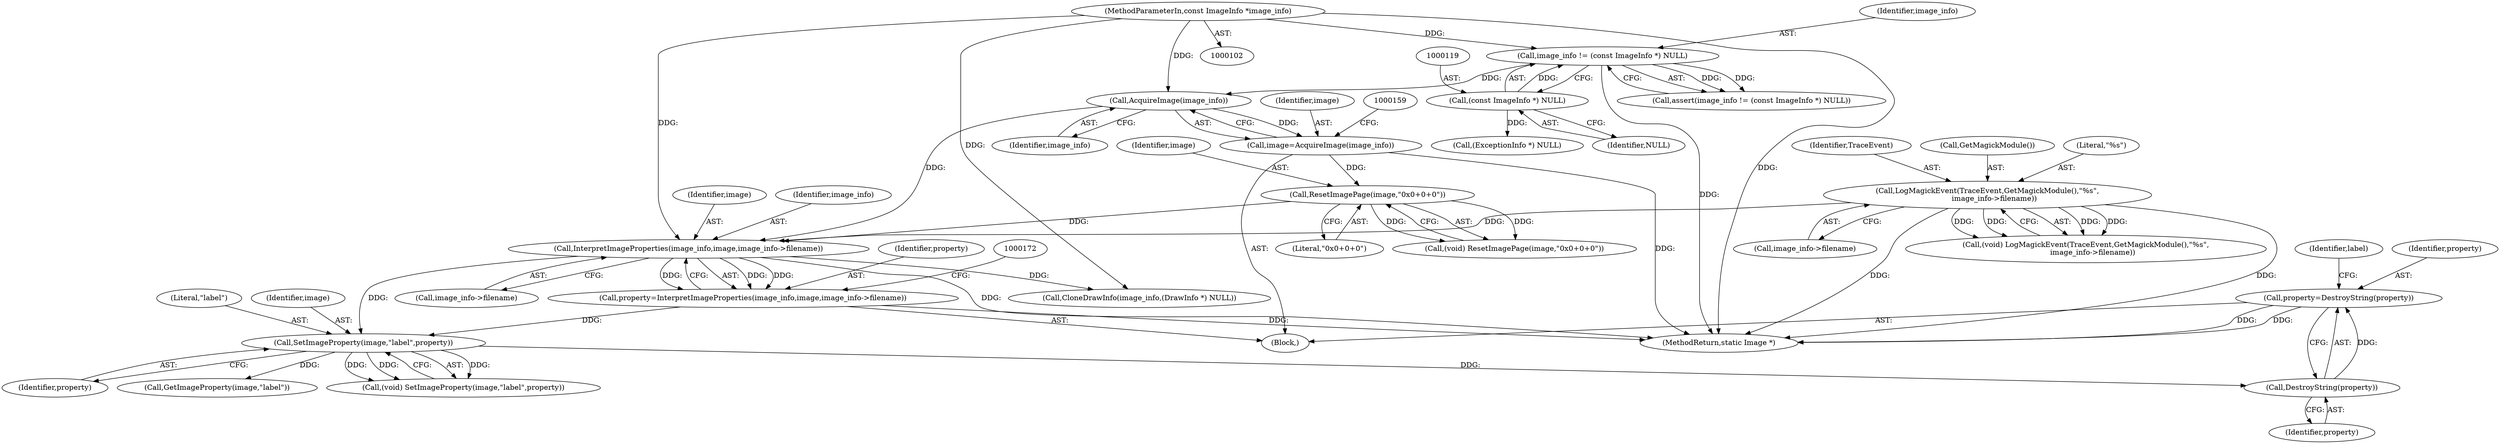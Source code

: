 digraph "0_ImageMagick_f6e9d0d9955e85bdd7540b251cd50d598dacc5e6_30@pointer" {
"1000177" [label="(Call,property=DestroyString(property))"];
"1000179" [label="(Call,DestroyString(property))"];
"1000173" [label="(Call,SetImageProperty(image,\"label\",property))"];
"1000165" [label="(Call,InterpretImageProperties(image_info,image,image_info->filename))"];
"1000156" [label="(Call,AcquireImage(image_info))"];
"1000116" [label="(Call,image_info != (const ImageInfo *) NULL)"];
"1000103" [label="(MethodParameterIn,const ImageInfo *image_info)"];
"1000118" [label="(Call,(const ImageInfo *) NULL)"];
"1000160" [label="(Call,ResetImagePage(image,\"0x0+0+0\"))"];
"1000154" [label="(Call,image=AcquireImage(image_info))"];
"1000135" [label="(Call,LogMagickEvent(TraceEvent,GetMagickModule(),\"%s\",\n      image_info->filename))"];
"1000163" [label="(Call,property=InterpretImageProperties(image_info,image,image_info->filename))"];
"1000158" [label="(Call,(void) ResetImagePage(image,\"0x0+0+0\"))"];
"1000183" [label="(Call,GetImageProperty(image,\"label\"))"];
"1000174" [label="(Identifier,image)"];
"1000163" [label="(Call,property=InterpretImageProperties(image_info,image,image_info->filename))"];
"1000115" [label="(Call,assert(image_info != (const ImageInfo *) NULL))"];
"1000175" [label="(Literal,\"label\")"];
"1000178" [label="(Identifier,property)"];
"1000182" [label="(Identifier,label)"];
"1000177" [label="(Call,property=DestroyString(property))"];
"1000179" [label="(Call,DestroyString(property))"];
"1000874" [label="(MethodReturn,static Image *)"];
"1000156" [label="(Call,AcquireImage(image_info))"];
"1000118" [label="(Call,(const ImageInfo *) NULL)"];
"1000138" [label="(Literal,\"%s\")"];
"1000155" [label="(Identifier,image)"];
"1000188" [label="(Call,CloneDrawInfo(image_info,(DrawInfo *) NULL))"];
"1000171" [label="(Call,(void) SetImageProperty(image,\"label\",property))"];
"1000162" [label="(Literal,\"0x0+0+0\")"];
"1000165" [label="(Call,InterpretImageProperties(image_info,image,image_info->filename))"];
"1000135" [label="(Call,LogMagickEvent(TraceEvent,GetMagickModule(),\"%s\",\n      image_info->filename))"];
"1000137" [label="(Call,GetMagickModule())"];
"1000168" [label="(Call,image_info->filename)"];
"1000116" [label="(Call,image_info != (const ImageInfo *) NULL)"];
"1000105" [label="(Block,)"];
"1000133" [label="(Call,(void) LogMagickEvent(TraceEvent,GetMagickModule(),\"%s\",\n      image_info->filename))"];
"1000120" [label="(Identifier,NULL)"];
"1000173" [label="(Call,SetImageProperty(image,\"label\",property))"];
"1000103" [label="(MethodParameterIn,const ImageInfo *image_info)"];
"1000154" [label="(Call,image=AcquireImage(image_info))"];
"1000161" [label="(Identifier,image)"];
"1000166" [label="(Identifier,image_info)"];
"1000136" [label="(Identifier,TraceEvent)"];
"1000157" [label="(Identifier,image_info)"];
"1000176" [label="(Identifier,property)"];
"1000117" [label="(Identifier,image_info)"];
"1000139" [label="(Call,image_info->filename)"];
"1000164" [label="(Identifier,property)"];
"1000180" [label="(Identifier,property)"];
"1000145" [label="(Call,(ExceptionInfo *) NULL)"];
"1000160" [label="(Call,ResetImagePage(image,\"0x0+0+0\"))"];
"1000167" [label="(Identifier,image)"];
"1000177" -> "1000105"  [label="AST: "];
"1000177" -> "1000179"  [label="CFG: "];
"1000178" -> "1000177"  [label="AST: "];
"1000179" -> "1000177"  [label="AST: "];
"1000182" -> "1000177"  [label="CFG: "];
"1000177" -> "1000874"  [label="DDG: "];
"1000177" -> "1000874"  [label="DDG: "];
"1000179" -> "1000177"  [label="DDG: "];
"1000179" -> "1000180"  [label="CFG: "];
"1000180" -> "1000179"  [label="AST: "];
"1000173" -> "1000179"  [label="DDG: "];
"1000173" -> "1000171"  [label="AST: "];
"1000173" -> "1000176"  [label="CFG: "];
"1000174" -> "1000173"  [label="AST: "];
"1000175" -> "1000173"  [label="AST: "];
"1000176" -> "1000173"  [label="AST: "];
"1000171" -> "1000173"  [label="CFG: "];
"1000173" -> "1000171"  [label="DDG: "];
"1000173" -> "1000171"  [label="DDG: "];
"1000173" -> "1000171"  [label="DDG: "];
"1000165" -> "1000173"  [label="DDG: "];
"1000163" -> "1000173"  [label="DDG: "];
"1000173" -> "1000183"  [label="DDG: "];
"1000165" -> "1000163"  [label="AST: "];
"1000165" -> "1000168"  [label="CFG: "];
"1000166" -> "1000165"  [label="AST: "];
"1000167" -> "1000165"  [label="AST: "];
"1000168" -> "1000165"  [label="AST: "];
"1000163" -> "1000165"  [label="CFG: "];
"1000165" -> "1000874"  [label="DDG: "];
"1000165" -> "1000163"  [label="DDG: "];
"1000165" -> "1000163"  [label="DDG: "];
"1000165" -> "1000163"  [label="DDG: "];
"1000156" -> "1000165"  [label="DDG: "];
"1000103" -> "1000165"  [label="DDG: "];
"1000160" -> "1000165"  [label="DDG: "];
"1000135" -> "1000165"  [label="DDG: "];
"1000165" -> "1000188"  [label="DDG: "];
"1000156" -> "1000154"  [label="AST: "];
"1000156" -> "1000157"  [label="CFG: "];
"1000157" -> "1000156"  [label="AST: "];
"1000154" -> "1000156"  [label="CFG: "];
"1000156" -> "1000154"  [label="DDG: "];
"1000116" -> "1000156"  [label="DDG: "];
"1000103" -> "1000156"  [label="DDG: "];
"1000116" -> "1000115"  [label="AST: "];
"1000116" -> "1000118"  [label="CFG: "];
"1000117" -> "1000116"  [label="AST: "];
"1000118" -> "1000116"  [label="AST: "];
"1000115" -> "1000116"  [label="CFG: "];
"1000116" -> "1000874"  [label="DDG: "];
"1000116" -> "1000115"  [label="DDG: "];
"1000116" -> "1000115"  [label="DDG: "];
"1000103" -> "1000116"  [label="DDG: "];
"1000118" -> "1000116"  [label="DDG: "];
"1000103" -> "1000102"  [label="AST: "];
"1000103" -> "1000874"  [label="DDG: "];
"1000103" -> "1000188"  [label="DDG: "];
"1000118" -> "1000120"  [label="CFG: "];
"1000119" -> "1000118"  [label="AST: "];
"1000120" -> "1000118"  [label="AST: "];
"1000118" -> "1000145"  [label="DDG: "];
"1000160" -> "1000158"  [label="AST: "];
"1000160" -> "1000162"  [label="CFG: "];
"1000161" -> "1000160"  [label="AST: "];
"1000162" -> "1000160"  [label="AST: "];
"1000158" -> "1000160"  [label="CFG: "];
"1000160" -> "1000158"  [label="DDG: "];
"1000160" -> "1000158"  [label="DDG: "];
"1000154" -> "1000160"  [label="DDG: "];
"1000154" -> "1000105"  [label="AST: "];
"1000155" -> "1000154"  [label="AST: "];
"1000159" -> "1000154"  [label="CFG: "];
"1000154" -> "1000874"  [label="DDG: "];
"1000135" -> "1000133"  [label="AST: "];
"1000135" -> "1000139"  [label="CFG: "];
"1000136" -> "1000135"  [label="AST: "];
"1000137" -> "1000135"  [label="AST: "];
"1000138" -> "1000135"  [label="AST: "];
"1000139" -> "1000135"  [label="AST: "];
"1000133" -> "1000135"  [label="CFG: "];
"1000135" -> "1000874"  [label="DDG: "];
"1000135" -> "1000874"  [label="DDG: "];
"1000135" -> "1000133"  [label="DDG: "];
"1000135" -> "1000133"  [label="DDG: "];
"1000135" -> "1000133"  [label="DDG: "];
"1000135" -> "1000133"  [label="DDG: "];
"1000163" -> "1000105"  [label="AST: "];
"1000164" -> "1000163"  [label="AST: "];
"1000172" -> "1000163"  [label="CFG: "];
"1000163" -> "1000874"  [label="DDG: "];
}
